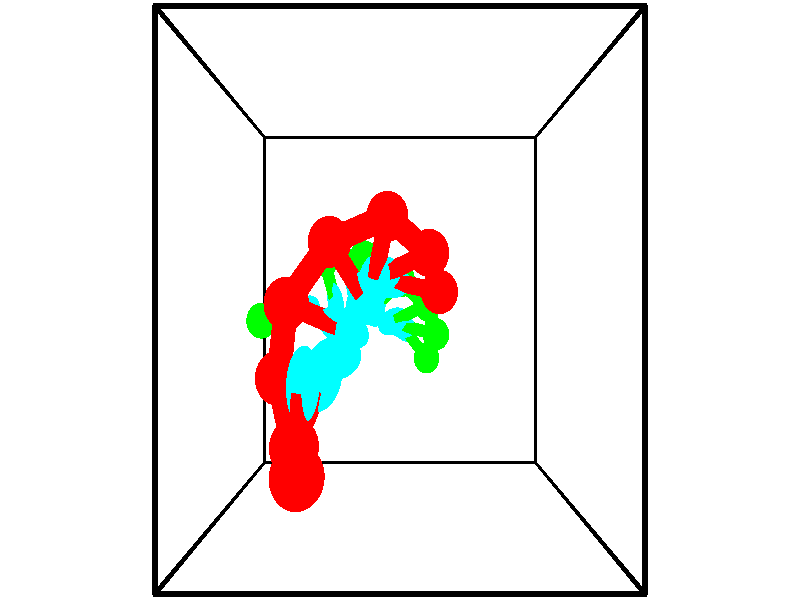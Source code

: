 // switches for output
#declare DRAW_BASES = 1; // possible values are 0, 1; only relevant for DNA ribbons
#declare DRAW_BASES_TYPE = 3; // possible values are 1, 2, 3; only relevant for DNA ribbons
#declare DRAW_FOG = 0; // set to 1 to enable fog

#include "colors.inc"

#include "transforms.inc"
background { rgb <1, 1, 1>}

#default {
   normal{
       ripples 0.25
       frequency 0.20
       turbulence 0.2
       lambda 5
   }
	finish {
		phong 0.1
		phong_size 40.
	}
}

// original window dimensions: 1024x640


// camera settings

camera {
	sky <-0, 1, 0>
	up <-0, 1, 0>
	right 1.6 * <1, 0, 0>
	location <2.5, 2.5, 11.1562>
	look_at <2.5, 2.5, 2.5>
	direction <0, 0, -8.6562>
	angle 67.0682
}


# declare cpy_camera_pos = <2.5, 2.5, 11.1562>;
# if (DRAW_FOG = 1)
fog {
	fog_type 2
	up vnormalize(cpy_camera_pos)
	color rgbt<1,1,1,0.3>
	distance 1e-5
	fog_alt 3e-3
	fog_offset 4
}
# end


// LIGHTS

# declare lum = 6;
global_settings {
	ambient_light rgb lum * <0.05, 0.05, 0.05>
	max_trace_level 15
}# declare cpy_direct_light_amount = 0.25;
light_source
{	1000 * <-1, -1, 1>,
	rgb lum * cpy_direct_light_amount
	parallel
}

light_source
{	1000 * <1, 1, -1>,
	rgb lum * cpy_direct_light_amount
	parallel
}

// strand 0

// nucleotide -1

// particle -1
sphere {
	<3.032194, 2.590539, 2.998435> 0.250000
	pigment { color rgbt <1,0,0,0> }
	no_shadow
}
cylinder {
	<2.639736, 2.666845, 2.986009>,  <2.404262, 2.712630, 2.978553>, 0.100000
	pigment { color rgbt <1,0,0,0> }
	no_shadow
}
cylinder {
	<2.639736, 2.666845, 2.986009>,  <3.032194, 2.590539, 2.998435>, 0.100000
	pigment { color rgbt <1,0,0,0> }
	no_shadow
}

// particle -1
sphere {
	<2.639736, 2.666845, 2.986009> 0.100000
	pigment { color rgbt <1,0,0,0> }
	no_shadow
}
sphere {
	0, 1
	scale<0.080000,0.200000,0.300000>
	matrix <-0.041479, -0.050838, 0.997845,
		0.188777, 0.980318, 0.057792,
		-0.981143, 0.190767, -0.031066,
		2.345393, 2.724076, 2.976689>
	pigment { color rgbt <0,1,1,0> }
	no_shadow
}
cylinder {
	<2.862634, 2.990009, 3.614967>,  <3.032194, 2.590539, 2.998435>, 0.130000
	pigment { color rgbt <1,0,0,0> }
	no_shadow
}

// nucleotide -1

// particle -1
sphere {
	<2.862634, 2.990009, 3.614967> 0.250000
	pigment { color rgbt <1,0,0,0> }
	no_shadow
}
cylinder {
	<2.501194, 2.854084, 3.510632>,  <2.284330, 2.772529, 3.448031>, 0.100000
	pigment { color rgbt <1,0,0,0> }
	no_shadow
}
cylinder {
	<2.501194, 2.854084, 3.510632>,  <2.862634, 2.990009, 3.614967>, 0.100000
	pigment { color rgbt <1,0,0,0> }
	no_shadow
}

// particle -1
sphere {
	<2.501194, 2.854084, 3.510632> 0.100000
	pigment { color rgbt <1,0,0,0> }
	no_shadow
}
sphere {
	0, 1
	scale<0.080000,0.200000,0.300000>
	matrix <-0.169352, -0.275924, 0.946143,
		-0.393481, 0.899107, 0.191777,
		-0.903600, -0.339812, -0.260836,
		2.230114, 2.752141, 3.432381>
	pigment { color rgbt <0,1,1,0> }
	no_shadow
}
cylinder {
	<2.350542, 3.325095, 4.004773>,  <2.862634, 2.990009, 3.614967>, 0.130000
	pigment { color rgbt <1,0,0,0> }
	no_shadow
}

// nucleotide -1

// particle -1
sphere {
	<2.350542, 3.325095, 4.004773> 0.250000
	pigment { color rgbt <1,0,0,0> }
	no_shadow
}
cylinder {
	<2.253983, 2.955635, 3.885712>,  <2.196047, 2.733959, 3.814276>, 0.100000
	pigment { color rgbt <1,0,0,0> }
	no_shadow
}
cylinder {
	<2.253983, 2.955635, 3.885712>,  <2.350542, 3.325095, 4.004773>, 0.100000
	pigment { color rgbt <1,0,0,0> }
	no_shadow
}

// particle -1
sphere {
	<2.253983, 2.955635, 3.885712> 0.100000
	pigment { color rgbt <1,0,0,0> }
	no_shadow
}
sphere {
	0, 1
	scale<0.080000,0.200000,0.300000>
	matrix <-0.283249, -0.226304, 0.931964,
		-0.928168, 0.309284, -0.206994,
		-0.241398, -0.923650, -0.297652,
		2.181563, 2.678540, 3.796417>
	pigment { color rgbt <0,1,1,0> }
	no_shadow
}
cylinder {
	<1.681219, 3.061794, 4.142805>,  <2.350542, 3.325095, 4.004773>, 0.130000
	pigment { color rgbt <1,0,0,0> }
	no_shadow
}

// nucleotide -1

// particle -1
sphere {
	<1.681219, 3.061794, 4.142805> 0.250000
	pigment { color rgbt <1,0,0,0> }
	no_shadow
}
cylinder {
	<1.922241, 2.742903, 4.157523>,  <2.066854, 2.551568, 4.166354>, 0.100000
	pigment { color rgbt <1,0,0,0> }
	no_shadow
}
cylinder {
	<1.922241, 2.742903, 4.157523>,  <1.681219, 3.061794, 4.142805>, 0.100000
	pigment { color rgbt <1,0,0,0> }
	no_shadow
}

// particle -1
sphere {
	<1.922241, 2.742903, 4.157523> 0.100000
	pigment { color rgbt <1,0,0,0> }
	no_shadow
}
sphere {
	0, 1
	scale<0.080000,0.200000,0.300000>
	matrix <-0.424901, -0.281435, 0.860380,
		-0.675564, -0.534060, -0.508324,
		0.602554, -0.797229, 0.036795,
		2.103008, 2.503734, 4.168561>
	pigment { color rgbt <0,1,1,0> }
	no_shadow
}
cylinder {
	<1.227298, 2.465929, 4.395579>,  <1.681219, 3.061794, 4.142805>, 0.130000
	pigment { color rgbt <1,0,0,0> }
	no_shadow
}

// nucleotide -1

// particle -1
sphere {
	<1.227298, 2.465929, 4.395579> 0.250000
	pigment { color rgbt <1,0,0,0> }
	no_shadow
}
cylinder {
	<1.599483, 2.339516, 4.469725>,  <1.822795, 2.263668, 4.514213>, 0.100000
	pigment { color rgbt <1,0,0,0> }
	no_shadow
}
cylinder {
	<1.599483, 2.339516, 4.469725>,  <1.227298, 2.465929, 4.395579>, 0.100000
	pigment { color rgbt <1,0,0,0> }
	no_shadow
}

// particle -1
sphere {
	<1.599483, 2.339516, 4.469725> 0.100000
	pigment { color rgbt <1,0,0,0> }
	no_shadow
}
sphere {
	0, 1
	scale<0.080000,0.200000,0.300000>
	matrix <-0.300608, -0.369273, 0.879359,
		-0.209454, -0.873935, -0.438596,
		0.930465, -0.316031, 0.185366,
		1.878623, 2.244706, 4.525335>
	pigment { color rgbt <0,1,1,0> }
	no_shadow
}
cylinder {
	<1.193344, 1.801684, 4.654631>,  <1.227298, 2.465929, 4.395579>, 0.130000
	pigment { color rgbt <1,0,0,0> }
	no_shadow
}

// nucleotide -1

// particle -1
sphere {
	<1.193344, 1.801684, 4.654631> 0.250000
	pigment { color rgbt <1,0,0,0> }
	no_shadow
}
cylinder {
	<1.553524, 1.911196, 4.789825>,  <1.769632, 1.976903, 4.870941>, 0.100000
	pigment { color rgbt <1,0,0,0> }
	no_shadow
}
cylinder {
	<1.553524, 1.911196, 4.789825>,  <1.193344, 1.801684, 4.654631>, 0.100000
	pigment { color rgbt <1,0,0,0> }
	no_shadow
}

// particle -1
sphere {
	<1.553524, 1.911196, 4.789825> 0.100000
	pigment { color rgbt <1,0,0,0> }
	no_shadow
}
sphere {
	0, 1
	scale<0.080000,0.200000,0.300000>
	matrix <-0.232101, -0.354732, 0.905701,
		0.367856, -0.893986, -0.255874,
		0.900450, 0.273779, 0.337985,
		1.823659, 1.993329, 4.891221>
	pigment { color rgbt <0,1,1,0> }
	no_shadow
}
cylinder {
	<1.425123, 1.255037, 5.030720>,  <1.193344, 1.801684, 4.654631>, 0.130000
	pigment { color rgbt <1,0,0,0> }
	no_shadow
}

// nucleotide -1

// particle -1
sphere {
	<1.425123, 1.255037, 5.030720> 0.250000
	pigment { color rgbt <1,0,0,0> }
	no_shadow
}
cylinder {
	<1.597351, 1.593258, 5.156989>,  <1.700688, 1.796191, 5.232751>, 0.100000
	pigment { color rgbt <1,0,0,0> }
	no_shadow
}
cylinder {
	<1.597351, 1.593258, 5.156989>,  <1.425123, 1.255037, 5.030720>, 0.100000
	pigment { color rgbt <1,0,0,0> }
	no_shadow
}

// particle -1
sphere {
	<1.597351, 1.593258, 5.156989> 0.100000
	pigment { color rgbt <1,0,0,0> }
	no_shadow
}
sphere {
	0, 1
	scale<0.080000,0.200000,0.300000>
	matrix <-0.294723, -0.198863, 0.934661,
		0.853082, -0.495472, 0.163580,
		0.430569, 0.845554, 0.315674,
		1.726522, 1.846924, 5.251691>
	pigment { color rgbt <0,1,1,0> }
	no_shadow
}
cylinder {
	<1.564318, 1.156012, 5.679035>,  <1.425123, 1.255037, 5.030720>, 0.130000
	pigment { color rgbt <1,0,0,0> }
	no_shadow
}

// nucleotide -1

// particle -1
sphere {
	<1.564318, 1.156012, 5.679035> 0.250000
	pigment { color rgbt <1,0,0,0> }
	no_shadow
}
cylinder {
	<1.592129, 1.554947, 5.670232>,  <1.608815, 1.794308, 5.664951>, 0.100000
	pigment { color rgbt <1,0,0,0> }
	no_shadow
}
cylinder {
	<1.592129, 1.554947, 5.670232>,  <1.564318, 1.156012, 5.679035>, 0.100000
	pigment { color rgbt <1,0,0,0> }
	no_shadow
}

// particle -1
sphere {
	<1.592129, 1.554947, 5.670232> 0.100000
	pigment { color rgbt <1,0,0,0> }
	no_shadow
}
sphere {
	0, 1
	scale<0.080000,0.200000,0.300000>
	matrix <-0.598670, 0.059360, 0.798793,
		0.797972, -0.042363, 0.601203,
		0.069527, 0.997337, -0.022006,
		1.612987, 1.854148, 5.663630>
	pigment { color rgbt <0,1,1,0> }
	no_shadow
}
// strand 1

// nucleotide -1

// particle -1
sphere {
	<0.196653, 2.214223, 1.097915> 0.250000
	pigment { color rgbt <0,1,0,0> }
	no_shadow
}
cylinder {
	<0.520493, 2.376802, 1.267313>,  <0.714796, 2.474350, 1.368952>, 0.100000
	pigment { color rgbt <0,1,0,0> }
	no_shadow
}
cylinder {
	<0.520493, 2.376802, 1.267313>,  <0.196653, 2.214223, 1.097915>, 0.100000
	pigment { color rgbt <0,1,0,0> }
	no_shadow
}

// particle -1
sphere {
	<0.520493, 2.376802, 1.267313> 0.100000
	pigment { color rgbt <0,1,0,0> }
	no_shadow
}
sphere {
	0, 1
	scale<0.080000,0.200000,0.300000>
	matrix <0.566291, -0.350960, -0.745750,
		-0.154479, 0.843580, -0.514304,
		0.809600, 0.406448, 0.423496,
		0.763372, 2.498737, 1.394362>
	pigment { color rgbt <0,1,1,0> }
	no_shadow
}
cylinder {
	<0.573707, 2.522137, 0.554591>,  <0.196653, 2.214223, 1.097915>, 0.130000
	pigment { color rgbt <0,1,0,0> }
	no_shadow
}

// nucleotide -1

// particle -1
sphere {
	<0.573707, 2.522137, 0.554591> 0.250000
	pigment { color rgbt <0,1,0,0> }
	no_shadow
}
cylinder {
	<0.813118, 2.432191, 0.862149>,  <0.956765, 2.378224, 1.046684>, 0.100000
	pigment { color rgbt <0,1,0,0> }
	no_shadow
}
cylinder {
	<0.813118, 2.432191, 0.862149>,  <0.573707, 2.522137, 0.554591>, 0.100000
	pigment { color rgbt <0,1,0,0> }
	no_shadow
}

// particle -1
sphere {
	<0.813118, 2.432191, 0.862149> 0.100000
	pigment { color rgbt <0,1,0,0> }
	no_shadow
}
sphere {
	0, 1
	scale<0.080000,0.200000,0.300000>
	matrix <0.712472, -0.289401, -0.639243,
		0.366262, 0.930421, -0.013005,
		0.598528, -0.224864, 0.768895,
		0.992676, 2.364732, 1.092818>
	pigment { color rgbt <0,1,1,0> }
	no_shadow
}
cylinder {
	<1.176990, 3.090080, 0.608956>,  <0.573707, 2.522137, 0.554591>, 0.130000
	pigment { color rgbt <0,1,0,0> }
	no_shadow
}

// nucleotide -1

// particle -1
sphere {
	<1.176990, 3.090080, 0.608956> 0.250000
	pigment { color rgbt <0,1,0,0> }
	no_shadow
}
cylinder {
	<1.303368, 2.732896, 0.737206>,  <1.379194, 2.518585, 0.814157>, 0.100000
	pigment { color rgbt <0,1,0,0> }
	no_shadow
}
cylinder {
	<1.303368, 2.732896, 0.737206>,  <1.176990, 3.090080, 0.608956>, 0.100000
	pigment { color rgbt <0,1,0,0> }
	no_shadow
}

// particle -1
sphere {
	<1.303368, 2.732896, 0.737206> 0.100000
	pigment { color rgbt <0,1,0,0> }
	no_shadow
}
sphere {
	0, 1
	scale<0.080000,0.200000,0.300000>
	matrix <0.761425, 0.037022, -0.647195,
		0.566049, 0.448610, 0.691619,
		0.315943, -0.892961, 0.320627,
		1.398151, 2.465007, 0.833394>
	pigment { color rgbt <0,1,1,0> }
	no_shadow
}
cylinder {
	<1.878314, 3.113368, 0.677331>,  <1.176990, 3.090080, 0.608956>, 0.130000
	pigment { color rgbt <0,1,0,0> }
	no_shadow
}

// nucleotide -1

// particle -1
sphere {
	<1.878314, 3.113368, 0.677331> 0.250000
	pigment { color rgbt <0,1,0,0> }
	no_shadow
}
cylinder {
	<1.776505, 2.726977, 0.658978>,  <1.715419, 2.495142, 0.647966>, 0.100000
	pigment { color rgbt <0,1,0,0> }
	no_shadow
}
cylinder {
	<1.776505, 2.726977, 0.658978>,  <1.878314, 3.113368, 0.677331>, 0.100000
	pigment { color rgbt <0,1,0,0> }
	no_shadow
}

// particle -1
sphere {
	<1.776505, 2.726977, 0.658978> 0.100000
	pigment { color rgbt <0,1,0,0> }
	no_shadow
}
sphere {
	0, 1
	scale<0.080000,0.200000,0.300000>
	matrix <0.710181, -0.154499, -0.686857,
		0.656400, -0.207407, 0.725343,
		-0.254524, -0.965977, -0.045883,
		1.700147, 2.437184, 0.645213>
	pigment { color rgbt <0,1,1,0> }
	no_shadow
}
cylinder {
	<2.511350, 2.790828, 0.622010>,  <1.878314, 3.113368, 0.677331>, 0.130000
	pigment { color rgbt <0,1,0,0> }
	no_shadow
}

// nucleotide -1

// particle -1
sphere {
	<2.511350, 2.790828, 0.622010> 0.250000
	pigment { color rgbt <0,1,0,0> }
	no_shadow
}
cylinder {
	<2.235573, 2.548093, 0.463812>,  <2.070106, 2.402452, 0.368893>, 0.100000
	pigment { color rgbt <0,1,0,0> }
	no_shadow
}
cylinder {
	<2.235573, 2.548093, 0.463812>,  <2.511350, 2.790828, 0.622010>, 0.100000
	pigment { color rgbt <0,1,0,0> }
	no_shadow
}

// particle -1
sphere {
	<2.235573, 2.548093, 0.463812> 0.100000
	pigment { color rgbt <0,1,0,0> }
	no_shadow
}
sphere {
	0, 1
	scale<0.080000,0.200000,0.300000>
	matrix <0.605663, -0.183490, -0.774277,
		0.397291, -0.773356, 0.494045,
		-0.689444, -0.606837, -0.395494,
		2.028740, 2.366042, 0.345164>
	pigment { color rgbt <0,1,1,0> }
	no_shadow
}
cylinder {
	<2.992461, 2.430808, 0.208778>,  <2.511350, 2.790828, 0.622010>, 0.130000
	pigment { color rgbt <0,1,0,0> }
	no_shadow
}

// nucleotide -1

// particle -1
sphere {
	<2.992461, 2.430808, 0.208778> 0.250000
	pigment { color rgbt <0,1,0,0> }
	no_shadow
}
cylinder {
	<2.636589, 2.283206, 0.101217>,  <2.423066, 2.194645, 0.036681>, 0.100000
	pigment { color rgbt <0,1,0,0> }
	no_shadow
}
cylinder {
	<2.636589, 2.283206, 0.101217>,  <2.992461, 2.430808, 0.208778>, 0.100000
	pigment { color rgbt <0,1,0,0> }
	no_shadow
}

// particle -1
sphere {
	<2.636589, 2.283206, 0.101217> 0.100000
	pigment { color rgbt <0,1,0,0> }
	no_shadow
}
sphere {
	0, 1
	scale<0.080000,0.200000,0.300000>
	matrix <0.350528, -0.174614, -0.920131,
		0.292578, -0.912878, 0.284696,
		-0.889679, -0.369003, -0.268901,
		2.369685, 2.172505, 0.020547>
	pigment { color rgbt <0,1,1,0> }
	no_shadow
}
cylinder {
	<3.173740, 1.962416, -0.181604>,  <2.992461, 2.430808, 0.208778>, 0.130000
	pigment { color rgbt <0,1,0,0> }
	no_shadow
}

// nucleotide -1

// particle -1
sphere {
	<3.173740, 1.962416, -0.181604> 0.250000
	pigment { color rgbt <0,1,0,0> }
	no_shadow
}
cylinder {
	<2.792946, 2.040793, -0.275692>,  <2.564469, 2.087820, -0.332145>, 0.100000
	pigment { color rgbt <0,1,0,0> }
	no_shadow
}
cylinder {
	<2.792946, 2.040793, -0.275692>,  <3.173740, 1.962416, -0.181604>, 0.100000
	pigment { color rgbt <0,1,0,0> }
	no_shadow
}

// particle -1
sphere {
	<2.792946, 2.040793, -0.275692> 0.100000
	pigment { color rgbt <0,1,0,0> }
	no_shadow
}
sphere {
	0, 1
	scale<0.080000,0.200000,0.300000>
	matrix <0.261377, 0.120199, -0.957723,
		-0.159388, -0.973220, -0.165643,
		-0.951986, 0.195945, -0.235219,
		2.507350, 2.099576, -0.346258>
	pigment { color rgbt <0,1,1,0> }
	no_shadow
}
cylinder {
	<3.020722, 1.549106, -0.712962>,  <3.173740, 1.962416, -0.181604>, 0.130000
	pigment { color rgbt <0,1,0,0> }
	no_shadow
}

// nucleotide -1

// particle -1
sphere {
	<3.020722, 1.549106, -0.712962> 0.250000
	pigment { color rgbt <0,1,0,0> }
	no_shadow
}
cylinder {
	<2.752159, 1.844009, -0.743061>,  <2.591022, 2.020952, -0.761120>, 0.100000
	pigment { color rgbt <0,1,0,0> }
	no_shadow
}
cylinder {
	<2.752159, 1.844009, -0.743061>,  <3.020722, 1.549106, -0.712962>, 0.100000
	pigment { color rgbt <0,1,0,0> }
	no_shadow
}

// particle -1
sphere {
	<2.752159, 1.844009, -0.743061> 0.100000
	pigment { color rgbt <0,1,0,0> }
	no_shadow
}
sphere {
	0, 1
	scale<0.080000,0.200000,0.300000>
	matrix <0.263988, 0.143054, -0.953858,
		-0.692477, -0.660291, -0.290674,
		-0.671407, 0.737259, -0.075247,
		2.550737, 2.065187, -0.765635>
	pigment { color rgbt <0,1,1,0> }
	no_shadow
}
// box output
cylinder {
	<0.000000, 0.000000, 0.000000>,  <5.000000, 0.000000, 0.000000>, 0.025000
	pigment { color rgbt <0,0,0,0> }
	no_shadow
}
cylinder {
	<0.000000, 0.000000, 0.000000>,  <0.000000, 5.000000, 0.000000>, 0.025000
	pigment { color rgbt <0,0,0,0> }
	no_shadow
}
cylinder {
	<0.000000, 0.000000, 0.000000>,  <0.000000, 0.000000, 5.000000>, 0.025000
	pigment { color rgbt <0,0,0,0> }
	no_shadow
}
cylinder {
	<5.000000, 5.000000, 5.000000>,  <0.000000, 5.000000, 5.000000>, 0.025000
	pigment { color rgbt <0,0,0,0> }
	no_shadow
}
cylinder {
	<5.000000, 5.000000, 5.000000>,  <5.000000, 0.000000, 5.000000>, 0.025000
	pigment { color rgbt <0,0,0,0> }
	no_shadow
}
cylinder {
	<5.000000, 5.000000, 5.000000>,  <5.000000, 5.000000, 0.000000>, 0.025000
	pigment { color rgbt <0,0,0,0> }
	no_shadow
}
cylinder {
	<0.000000, 0.000000, 5.000000>,  <0.000000, 5.000000, 5.000000>, 0.025000
	pigment { color rgbt <0,0,0,0> }
	no_shadow
}
cylinder {
	<0.000000, 0.000000, 5.000000>,  <5.000000, 0.000000, 5.000000>, 0.025000
	pigment { color rgbt <0,0,0,0> }
	no_shadow
}
cylinder {
	<5.000000, 5.000000, 0.000000>,  <0.000000, 5.000000, 0.000000>, 0.025000
	pigment { color rgbt <0,0,0,0> }
	no_shadow
}
cylinder {
	<5.000000, 5.000000, 0.000000>,  <5.000000, 0.000000, 0.000000>, 0.025000
	pigment { color rgbt <0,0,0,0> }
	no_shadow
}
cylinder {
	<5.000000, 0.000000, 5.000000>,  <5.000000, 0.000000, 0.000000>, 0.025000
	pigment { color rgbt <0,0,0,0> }
	no_shadow
}
cylinder {
	<0.000000, 5.000000, 0.000000>,  <0.000000, 5.000000, 5.000000>, 0.025000
	pigment { color rgbt <0,0,0,0> }
	no_shadow
}
// end of box output
